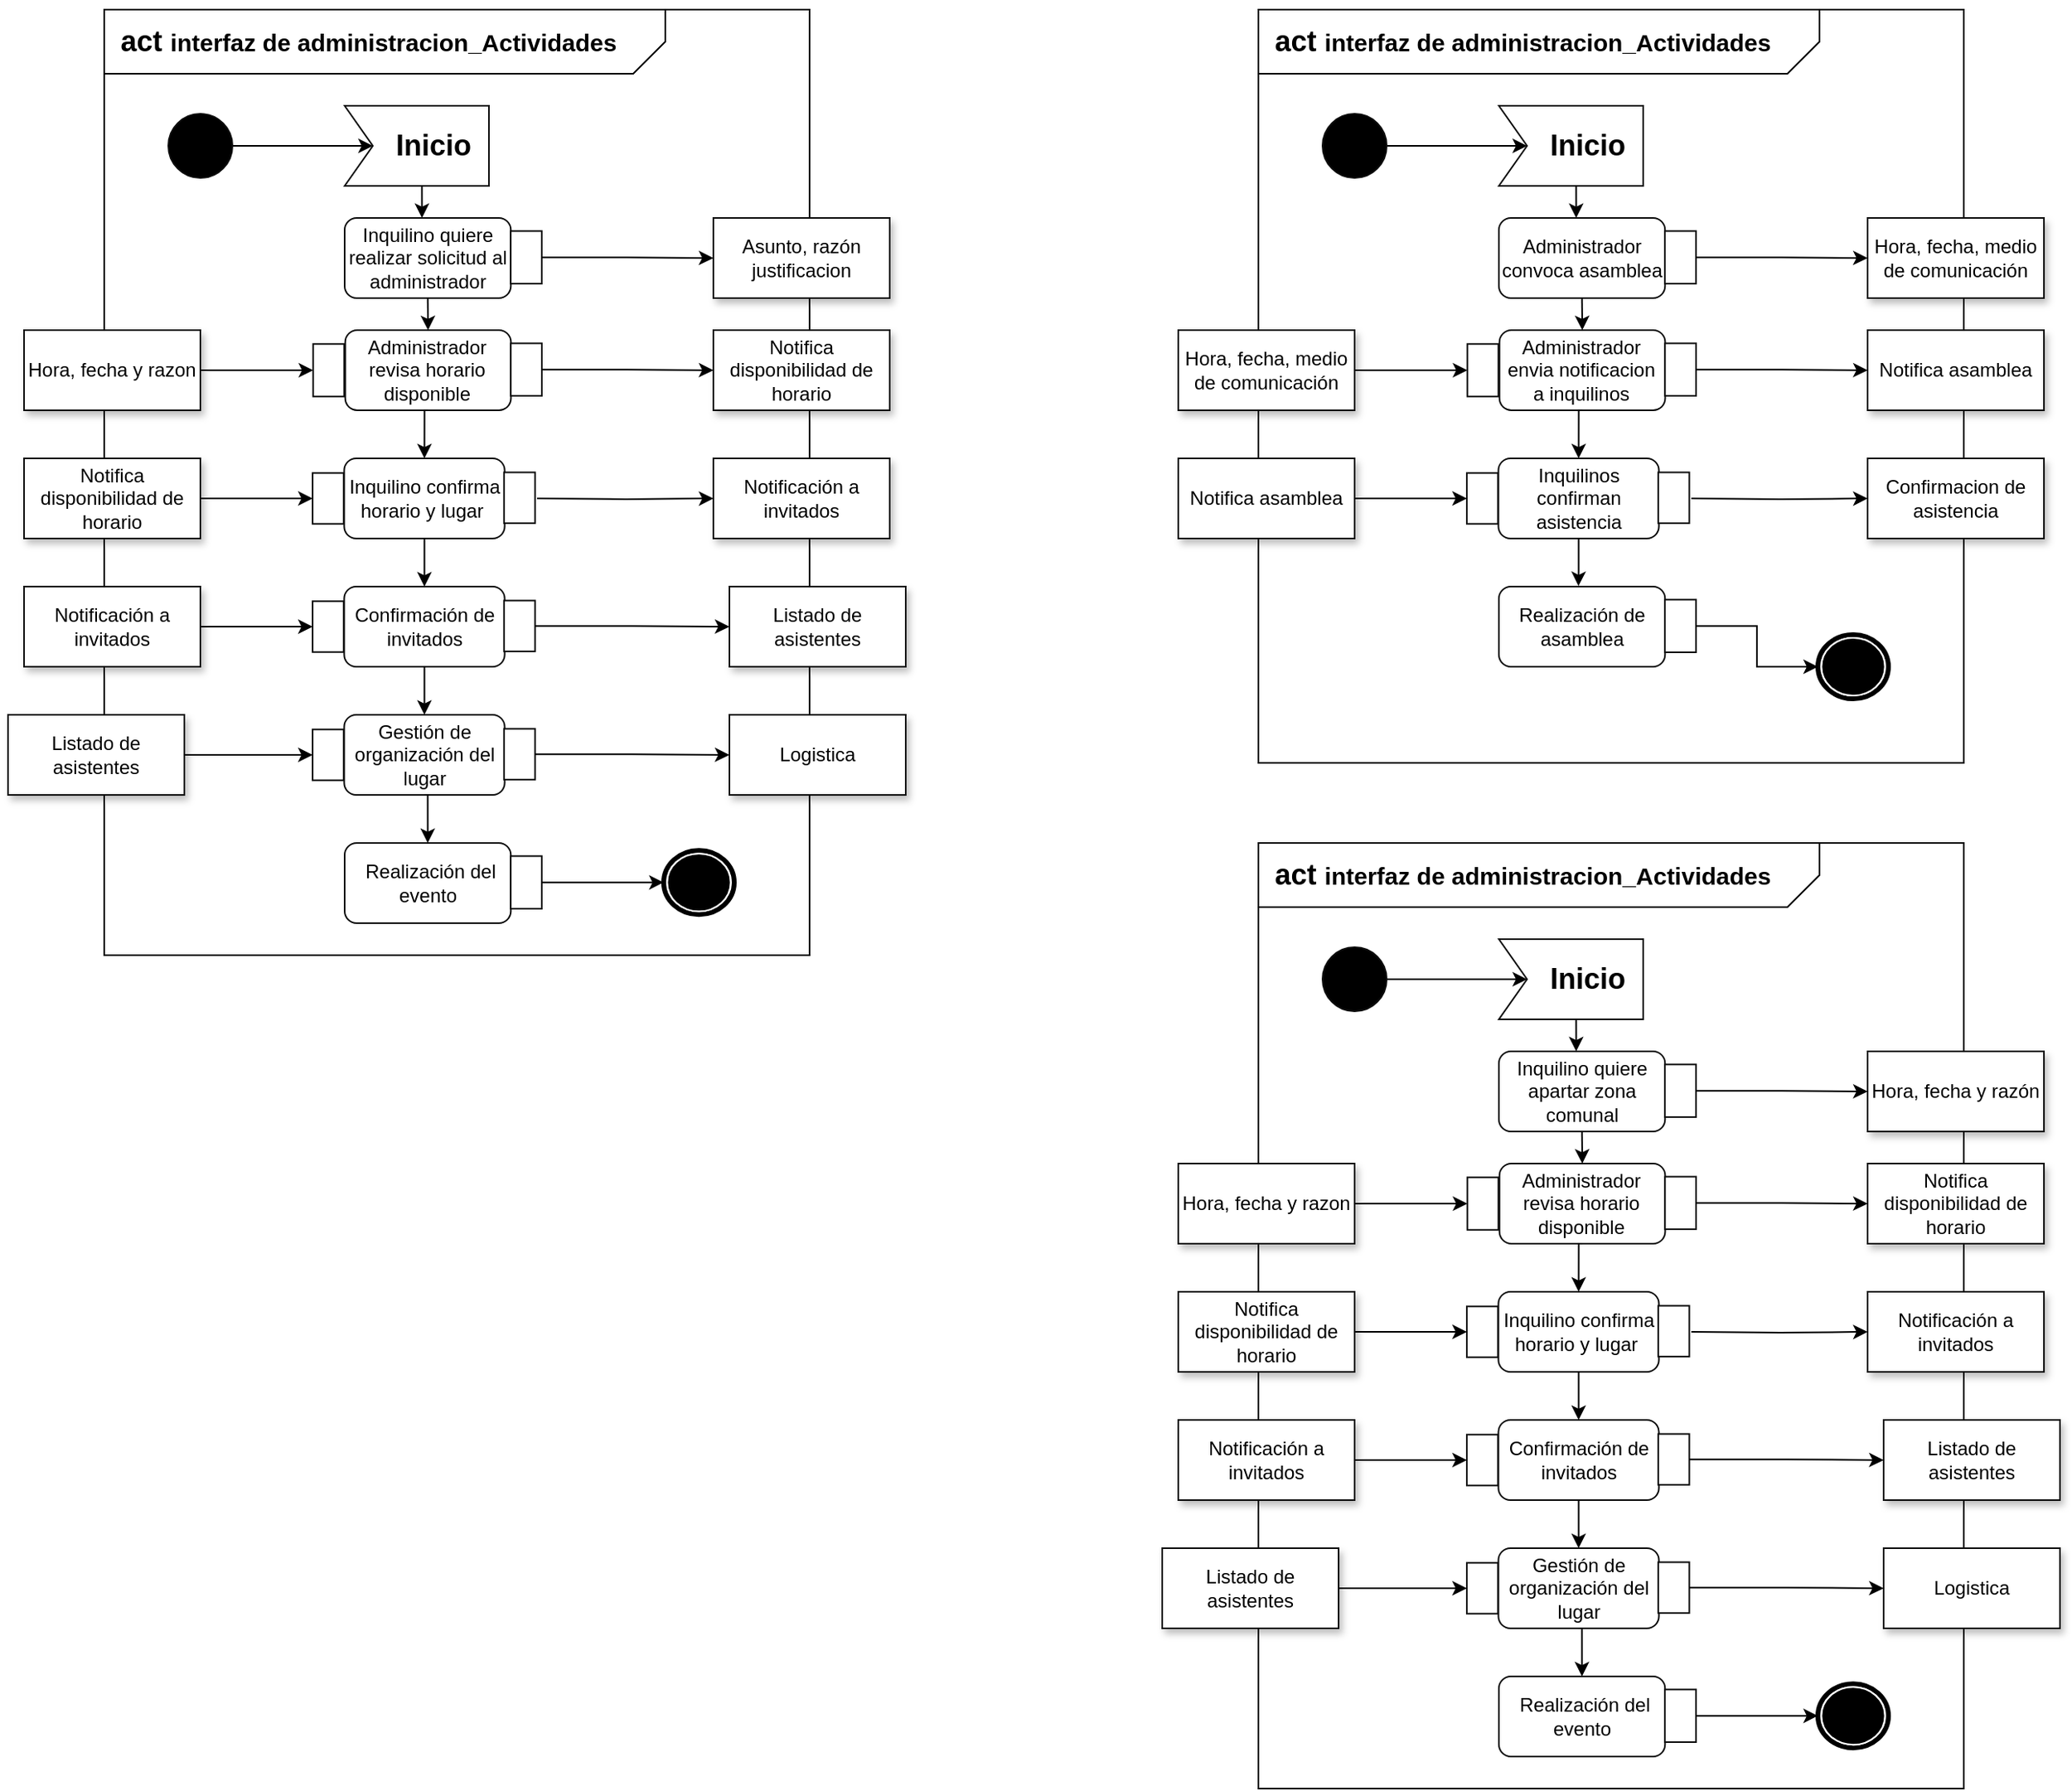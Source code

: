 <mxfile version="13.7.1" type="github">
  <diagram id="Ox0HX99h4_NLodM2yg5e" name="Page-1">
    <mxGraphModel dx="2187" dy="1386" grid="1" gridSize="10" guides="1" tooltips="1" connect="1" arrows="1" fold="1" page="1" pageScale="1" pageWidth="827" pageHeight="1169" math="0" shadow="0">
      <root>
        <mxCell id="0" />
        <mxCell id="1" parent="0" />
        <mxCell id="MIDrqxdRuolQN3XNTHgx-1" value="" style="rounded=0;whiteSpace=wrap;html=1;" parent="1" vertex="1">
          <mxGeometry x="20" y="20" width="440" height="470" as="geometry" />
        </mxCell>
        <mxCell id="MIDrqxdRuolQN3XNTHgx-9" value="" style="verticalLabelPosition=bottom;verticalAlign=top;html=1;shape=card;whiteSpace=wrap;size=20;arcSize=12;rotation=-180;" parent="1" vertex="1">
          <mxGeometry x="20" y="20" width="350" height="40" as="geometry" />
        </mxCell>
        <mxCell id="MIDrqxdRuolQN3XNTHgx-10" value="&lt;h2&gt;act&lt;b&gt;&amp;nbsp;&lt;/b&gt;&lt;span style=&quot;font-size: 15px ; text-align: left&quot;&gt;interfaz de administracion_Actividades&lt;/span&gt;&lt;/h2&gt;" style="text;html=1;strokeColor=none;fillColor=none;align=center;verticalAlign=middle;whiteSpace=wrap;rounded=0;" parent="1" vertex="1">
          <mxGeometry x="20" y="30" width="330" height="20" as="geometry" />
        </mxCell>
        <mxCell id="MIDrqxdRuolQN3XNTHgx-12" value="" style="shape=mxgraph.bpmn.shape;html=1;verticalLabelPosition=bottom;labelBackgroundColor=#ffffff;verticalAlign=top;align=center;perimeter=ellipsePerimeter;outlineConnect=0;outline=end;symbol=terminate;" parent="1" vertex="1">
          <mxGeometry x="369" y="410" width="44" height="40" as="geometry" />
        </mxCell>
        <mxCell id="MIDrqxdRuolQN3XNTHgx-17" style="edgeStyle=orthogonalEdgeStyle;rounded=0;orthogonalLoop=1;jettySize=auto;html=1;entryX=0;entryY=0.5;entryDx=17.57;entryDy=0;entryPerimeter=0;" parent="1" source="MIDrqxdRuolQN3XNTHgx-14" target="MIDrqxdRuolQN3XNTHgx-16" edge="1">
          <mxGeometry relative="1" as="geometry">
            <mxPoint x="190" y="105" as="targetPoint" />
          </mxGeometry>
        </mxCell>
        <mxCell id="MIDrqxdRuolQN3XNTHgx-14" value="" style="ellipse;html=1;verticalLabelPosition=bottom;labelBackgroundColor=#ffffff;verticalAlign=top;fillColor=#000000;strokeColor=#0D0D0D;" parent="1" vertex="1">
          <mxGeometry x="60" y="85" width="40" height="40" as="geometry" />
        </mxCell>
        <mxCell id="MIDrqxdRuolQN3XNTHgx-53" style="edgeStyle=orthogonalEdgeStyle;rounded=0;orthogonalLoop=1;jettySize=auto;html=1;exitX=0;exitY=0;exitDx=45;exitDy=50;exitPerimeter=0;entryX=0.434;entryY=0;entryDx=0;entryDy=0;entryPerimeter=0;" parent="1" edge="1">
          <mxGeometry relative="1" as="geometry">
            <mxPoint x="223" y="130" as="sourcePoint" />
            <mxPoint x="218.236" y="150" as="targetPoint" />
          </mxGeometry>
        </mxCell>
        <mxCell id="MIDrqxdRuolQN3XNTHgx-16" value="&lt;h3&gt;&lt;b&gt;&lt;font style=&quot;font-size: 18px&quot;&gt;&amp;nbsp; &amp;nbsp; Inicio&lt;/font&gt;&lt;/b&gt;&lt;/h3&gt;" style="html=1;shadow=0;dashed=0;align=center;verticalAlign=middle;shape=mxgraph.arrows2.arrow;dy=0;dx=0;notch=17.57;strokeColor=#0D0D0D;" parent="1" vertex="1">
          <mxGeometry x="170" y="80" width="90" height="50" as="geometry" />
        </mxCell>
        <mxCell id="MIDrqxdRuolQN3XNTHgx-23" value="" style="group" parent="1" vertex="1" connectable="0">
          <mxGeometry x="170" y="150" width="130" height="50" as="geometry" />
        </mxCell>
        <mxCell id="MIDrqxdRuolQN3XNTHgx-19" value="Administrador convoca asamblea" style="rounded=1;whiteSpace=wrap;html=1;strokeColor=#0D0D0D;fillColor=#FFFFFF;" parent="MIDrqxdRuolQN3XNTHgx-23" vertex="1">
          <mxGeometry width="103.654" height="50" as="geometry" />
        </mxCell>
        <mxCell id="MIDrqxdRuolQN3XNTHgx-22" value="" style="rounded=0;whiteSpace=wrap;html=1;strokeColor=#0D0D0D;fillColor=#FFFFFF;rotation=-90;" parent="MIDrqxdRuolQN3XNTHgx-23" vertex="1">
          <mxGeometry x="96.848" y="14.9" width="32.824" height="19.375" as="geometry" />
        </mxCell>
        <mxCell id="MIDrqxdRuolQN3XNTHgx-30" value="" style="group" parent="1" vertex="1" connectable="0">
          <mxGeometry x="150" y="220" width="150" height="50" as="geometry" />
        </mxCell>
        <mxCell id="MIDrqxdRuolQN3XNTHgx-24" value="" style="group" parent="MIDrqxdRuolQN3XNTHgx-30" vertex="1" connectable="0">
          <mxGeometry x="20.352" width="129.648" height="50" as="geometry" />
        </mxCell>
        <mxCell id="MIDrqxdRuolQN3XNTHgx-25" value="Administrador envia notificacion a inquilinos" style="rounded=1;whiteSpace=wrap;html=1;strokeColor=#0D0D0D;fillColor=#FFFFFF;" parent="MIDrqxdRuolQN3XNTHgx-24" vertex="1">
          <mxGeometry width="103.374" height="50" as="geometry" />
        </mxCell>
        <mxCell id="MIDrqxdRuolQN3XNTHgx-26" value="" style="rounded=0;whiteSpace=wrap;html=1;strokeColor=#0D0D0D;fillColor=#FFFFFF;rotation=-90;" parent="MIDrqxdRuolQN3XNTHgx-24" vertex="1">
          <mxGeometry x="96.586" y="14.9" width="32.735" height="19.375" as="geometry" />
        </mxCell>
        <mxCell id="MIDrqxdRuolQN3XNTHgx-27" value="" style="rounded=0;whiteSpace=wrap;html=1;strokeColor=#0D0D0D;fillColor=#FFFFFF;rotation=-90;" parent="MIDrqxdRuolQN3XNTHgx-30" vertex="1">
          <mxGeometry x="-6.353" y="15.317" width="32.735" height="19.375" as="geometry" />
        </mxCell>
        <mxCell id="MIDrqxdRuolQN3XNTHgx-32" value="Hora, fecha, medio de comunicación" style="rounded=0;whiteSpace=wrap;html=1;strokeColor=#0D0D0D;fillColor=#FFFFFF;shadow=1;" parent="1" vertex="1">
          <mxGeometry x="400" y="150" width="110" height="50" as="geometry" />
        </mxCell>
        <mxCell id="MIDrqxdRuolQN3XNTHgx-34" value="Notifica asamblea" style="rounded=0;whiteSpace=wrap;html=1;strokeColor=#0D0D0D;fillColor=#FFFFFF;shadow=1;" parent="1" vertex="1">
          <mxGeometry x="400" y="220" width="110" height="50" as="geometry" />
        </mxCell>
        <mxCell id="MIDrqxdRuolQN3XNTHgx-51" style="edgeStyle=orthogonalEdgeStyle;rounded=0;orthogonalLoop=1;jettySize=auto;html=1;exitX=1;exitY=0.5;exitDx=0;exitDy=0;entryX=0.5;entryY=0;entryDx=0;entryDy=0;" parent="1" source="MIDrqxdRuolQN3XNTHgx-35" target="MIDrqxdRuolQN3XNTHgx-40" edge="1">
          <mxGeometry relative="1" as="geometry" />
        </mxCell>
        <mxCell id="MIDrqxdRuolQN3XNTHgx-35" value="Notifica asamblea" style="rounded=0;whiteSpace=wrap;html=1;strokeColor=#0D0D0D;fillColor=#FFFFFF;shadow=1;" parent="1" vertex="1">
          <mxGeometry x="-30" y="300" width="110" height="50" as="geometry" />
        </mxCell>
        <mxCell id="MIDrqxdRuolQN3XNTHgx-36" value="" style="group" parent="1" vertex="1" connectable="0">
          <mxGeometry x="150" y="300" width="145.25" height="50" as="geometry" />
        </mxCell>
        <mxCell id="MIDrqxdRuolQN3XNTHgx-37" value="" style="group" parent="MIDrqxdRuolQN3XNTHgx-36" vertex="1" connectable="0">
          <mxGeometry x="19.707" width="125.543" height="50" as="geometry" />
        </mxCell>
        <mxCell id="MIDrqxdRuolQN3XNTHgx-38" value="Inquilinos confirman asistencia" style="rounded=1;whiteSpace=wrap;html=1;strokeColor=#0D0D0D;fillColor=#FFFFFF;" parent="MIDrqxdRuolQN3XNTHgx-37" vertex="1">
          <mxGeometry width="100.101" height="50" as="geometry" />
        </mxCell>
        <mxCell id="MIDrqxdRuolQN3XNTHgx-39" value="" style="rounded=0;whiteSpace=wrap;html=1;strokeColor=#0D0D0D;fillColor=#FFFFFF;rotation=-90;" parent="MIDrqxdRuolQN3XNTHgx-37" vertex="1">
          <mxGeometry x="93.527" y="14.9" width="31.698" height="19.375" as="geometry" />
        </mxCell>
        <mxCell id="MIDrqxdRuolQN3XNTHgx-40" value="" style="rounded=0;whiteSpace=wrap;html=1;strokeColor=#0D0D0D;fillColor=#FFFFFF;rotation=-90;" parent="MIDrqxdRuolQN3XNTHgx-36" vertex="1">
          <mxGeometry x="-6.152" y="15.317" width="31.698" height="19.375" as="geometry" />
        </mxCell>
        <mxCell id="MIDrqxdRuolQN3XNTHgx-48" style="edgeStyle=orthogonalEdgeStyle;rounded=0;orthogonalLoop=1;jettySize=auto;html=1;exitX=1;exitY=0.5;exitDx=0;exitDy=0;" parent="1" source="MIDrqxdRuolQN3XNTHgx-41" target="MIDrqxdRuolQN3XNTHgx-27" edge="1">
          <mxGeometry relative="1" as="geometry" />
        </mxCell>
        <mxCell id="MIDrqxdRuolQN3XNTHgx-41" value="Hora, fecha, medio de comunicación" style="rounded=0;whiteSpace=wrap;html=1;strokeColor=#0D0D0D;fillColor=#FFFFFF;shadow=1;" parent="1" vertex="1">
          <mxGeometry x="-30" y="220" width="110" height="50" as="geometry" />
        </mxCell>
        <mxCell id="MIDrqxdRuolQN3XNTHgx-42" value="Confirmacion de asistencia" style="rounded=0;whiteSpace=wrap;html=1;strokeColor=#0D0D0D;fillColor=#FFFFFF;shadow=1;" parent="1" vertex="1">
          <mxGeometry x="400" y="300" width="110" height="50" as="geometry" />
        </mxCell>
        <mxCell id="MIDrqxdRuolQN3XNTHgx-43" value="" style="group" parent="1" vertex="1" connectable="0">
          <mxGeometry x="170" y="380" width="130" height="50" as="geometry" />
        </mxCell>
        <mxCell id="MIDrqxdRuolQN3XNTHgx-44" value="Realización de asamblea" style="rounded=1;whiteSpace=wrap;html=1;strokeColor=#0D0D0D;fillColor=#FFFFFF;" parent="MIDrqxdRuolQN3XNTHgx-43" vertex="1">
          <mxGeometry width="103.654" height="50" as="geometry" />
        </mxCell>
        <mxCell id="MIDrqxdRuolQN3XNTHgx-45" value="" style="rounded=0;whiteSpace=wrap;html=1;strokeColor=#0D0D0D;fillColor=#FFFFFF;rotation=-90;" parent="MIDrqxdRuolQN3XNTHgx-43" vertex="1">
          <mxGeometry x="96.848" y="14.9" width="32.824" height="19.375" as="geometry" />
        </mxCell>
        <mxCell id="MIDrqxdRuolQN3XNTHgx-49" style="edgeStyle=orthogonalEdgeStyle;rounded=0;orthogonalLoop=1;jettySize=auto;html=1;exitX=0.5;exitY=1;exitDx=0;exitDy=0;entryX=0;entryY=0.5;entryDx=0;entryDy=0;" parent="1" source="MIDrqxdRuolQN3XNTHgx-26" target="MIDrqxdRuolQN3XNTHgx-34" edge="1">
          <mxGeometry relative="1" as="geometry" />
        </mxCell>
        <mxCell id="MIDrqxdRuolQN3XNTHgx-50" style="edgeStyle=orthogonalEdgeStyle;rounded=0;orthogonalLoop=1;jettySize=auto;html=1;exitX=0.5;exitY=1;exitDx=0;exitDy=0;entryX=0;entryY=0.5;entryDx=0;entryDy=0;" parent="1" source="MIDrqxdRuolQN3XNTHgx-22" target="MIDrqxdRuolQN3XNTHgx-32" edge="1">
          <mxGeometry relative="1" as="geometry" />
        </mxCell>
        <mxCell id="MIDrqxdRuolQN3XNTHgx-52" style="edgeStyle=orthogonalEdgeStyle;rounded=0;orthogonalLoop=1;jettySize=auto;html=1;entryX=0;entryY=0.5;entryDx=0;entryDy=0;" parent="1" target="MIDrqxdRuolQN3XNTHgx-42" edge="1">
          <mxGeometry relative="1" as="geometry">
            <mxPoint x="290" y="325" as="sourcePoint" />
          </mxGeometry>
        </mxCell>
        <mxCell id="MIDrqxdRuolQN3XNTHgx-55" style="edgeStyle=orthogonalEdgeStyle;rounded=0;orthogonalLoop=1;jettySize=auto;html=1;exitX=0.5;exitY=1;exitDx=0;exitDy=0;entryX=0.5;entryY=0;entryDx=0;entryDy=0;" parent="1" source="MIDrqxdRuolQN3XNTHgx-19" target="MIDrqxdRuolQN3XNTHgx-25" edge="1">
          <mxGeometry relative="1" as="geometry" />
        </mxCell>
        <mxCell id="MIDrqxdRuolQN3XNTHgx-56" style="edgeStyle=orthogonalEdgeStyle;rounded=0;orthogonalLoop=1;jettySize=auto;html=1;exitX=0.5;exitY=1;exitDx=0;exitDy=0;entryX=0.5;entryY=0;entryDx=0;entryDy=0;" parent="1" source="MIDrqxdRuolQN3XNTHgx-25" target="MIDrqxdRuolQN3XNTHgx-38" edge="1">
          <mxGeometry relative="1" as="geometry" />
        </mxCell>
        <mxCell id="MIDrqxdRuolQN3XNTHgx-60" style="edgeStyle=orthogonalEdgeStyle;rounded=0;orthogonalLoop=1;jettySize=auto;html=1;entryX=0.479;entryY=-0.007;entryDx=0;entryDy=0;entryPerimeter=0;" parent="1" source="MIDrqxdRuolQN3XNTHgx-38" target="MIDrqxdRuolQN3XNTHgx-44" edge="1">
          <mxGeometry relative="1" as="geometry" />
        </mxCell>
        <mxCell id="MIDrqxdRuolQN3XNTHgx-61" style="edgeStyle=orthogonalEdgeStyle;rounded=0;orthogonalLoop=1;jettySize=auto;html=1;exitX=0.5;exitY=1;exitDx=0;exitDy=0;entryX=0;entryY=0.5;entryDx=0;entryDy=0;" parent="1" source="MIDrqxdRuolQN3XNTHgx-45" target="MIDrqxdRuolQN3XNTHgx-12" edge="1">
          <mxGeometry relative="1" as="geometry" />
        </mxCell>
        <mxCell id="SzrnelhRuTvgVpUSadEI-77" value="" style="rounded=0;whiteSpace=wrap;html=1;" vertex="1" parent="1">
          <mxGeometry x="20" y="540" width="440" height="590" as="geometry" />
        </mxCell>
        <mxCell id="SzrnelhRuTvgVpUSadEI-78" value="" style="verticalLabelPosition=bottom;verticalAlign=top;html=1;shape=card;whiteSpace=wrap;size=20;arcSize=12;rotation=-180;" vertex="1" parent="1">
          <mxGeometry x="20" y="540" width="350" height="40" as="geometry" />
        </mxCell>
        <mxCell id="SzrnelhRuTvgVpUSadEI-79" value="&lt;h2&gt;act&lt;b&gt;&amp;nbsp;&lt;/b&gt;&lt;span style=&quot;font-size: 15px ; text-align: left&quot;&gt;interfaz de administracion_Actividades&lt;/span&gt;&lt;/h2&gt;" style="text;html=1;strokeColor=none;fillColor=none;align=center;verticalAlign=middle;whiteSpace=wrap;rounded=0;" vertex="1" parent="1">
          <mxGeometry x="20" y="550" width="330" height="20" as="geometry" />
        </mxCell>
        <mxCell id="SzrnelhRuTvgVpUSadEI-80" value="" style="shape=mxgraph.bpmn.shape;html=1;verticalLabelPosition=bottom;labelBackgroundColor=#ffffff;verticalAlign=top;align=center;perimeter=ellipsePerimeter;outlineConnect=0;outline=end;symbol=terminate;" vertex="1" parent="1">
          <mxGeometry x="369" y="1064.59" width="44" height="40" as="geometry" />
        </mxCell>
        <mxCell id="SzrnelhRuTvgVpUSadEI-81" style="edgeStyle=orthogonalEdgeStyle;rounded=0;orthogonalLoop=1;jettySize=auto;html=1;entryX=0;entryY=0.5;entryDx=17.57;entryDy=0;entryPerimeter=0;" edge="1" parent="1" source="SzrnelhRuTvgVpUSadEI-82" target="SzrnelhRuTvgVpUSadEI-84">
          <mxGeometry relative="1" as="geometry">
            <mxPoint x="190" y="625" as="targetPoint" />
          </mxGeometry>
        </mxCell>
        <mxCell id="SzrnelhRuTvgVpUSadEI-82" value="" style="ellipse;html=1;verticalLabelPosition=bottom;labelBackgroundColor=#ffffff;verticalAlign=top;fillColor=#000000;strokeColor=#0D0D0D;" vertex="1" parent="1">
          <mxGeometry x="60" y="605" width="40" height="40" as="geometry" />
        </mxCell>
        <mxCell id="SzrnelhRuTvgVpUSadEI-83" style="edgeStyle=orthogonalEdgeStyle;rounded=0;orthogonalLoop=1;jettySize=auto;html=1;exitX=0;exitY=0;exitDx=45;exitDy=50;exitPerimeter=0;entryX=0.434;entryY=0;entryDx=0;entryDy=0;entryPerimeter=0;" edge="1" parent="1">
          <mxGeometry relative="1" as="geometry">
            <mxPoint x="223" y="650" as="sourcePoint" />
            <mxPoint x="218.236" y="670" as="targetPoint" />
          </mxGeometry>
        </mxCell>
        <mxCell id="SzrnelhRuTvgVpUSadEI-84" value="&lt;h3&gt;&lt;b&gt;&lt;font style=&quot;font-size: 18px&quot;&gt;&amp;nbsp; &amp;nbsp; Inicio&lt;/font&gt;&lt;/b&gt;&lt;/h3&gt;" style="html=1;shadow=0;dashed=0;align=center;verticalAlign=middle;shape=mxgraph.arrows2.arrow;dy=0;dx=0;notch=17.57;strokeColor=#0D0D0D;" vertex="1" parent="1">
          <mxGeometry x="170" y="600" width="90" height="50" as="geometry" />
        </mxCell>
        <mxCell id="SzrnelhRuTvgVpUSadEI-85" value="" style="group" vertex="1" connectable="0" parent="1">
          <mxGeometry x="170" y="670" width="130" height="50" as="geometry" />
        </mxCell>
        <mxCell id="SzrnelhRuTvgVpUSadEI-86" value="Inquilino quiere apartar zona comunal" style="rounded=1;whiteSpace=wrap;html=1;strokeColor=#0D0D0D;fillColor=#FFFFFF;" vertex="1" parent="SzrnelhRuTvgVpUSadEI-85">
          <mxGeometry width="103.654" height="50" as="geometry" />
        </mxCell>
        <mxCell id="SzrnelhRuTvgVpUSadEI-87" value="" style="rounded=0;whiteSpace=wrap;html=1;strokeColor=#0D0D0D;fillColor=#FFFFFF;rotation=-90;" vertex="1" parent="SzrnelhRuTvgVpUSadEI-85">
          <mxGeometry x="96.848" y="14.9" width="32.824" height="19.375" as="geometry" />
        </mxCell>
        <mxCell id="SzrnelhRuTvgVpUSadEI-88" value="" style="group" vertex="1" connectable="0" parent="1">
          <mxGeometry x="150" y="740" width="150" height="50" as="geometry" />
        </mxCell>
        <mxCell id="SzrnelhRuTvgVpUSadEI-89" value="" style="group" vertex="1" connectable="0" parent="SzrnelhRuTvgVpUSadEI-88">
          <mxGeometry x="20.352" width="129.648" height="50" as="geometry" />
        </mxCell>
        <mxCell id="SzrnelhRuTvgVpUSadEI-90" value="Administrador revisa horario disponible" style="rounded=1;whiteSpace=wrap;html=1;strokeColor=#0D0D0D;fillColor=#FFFFFF;" vertex="1" parent="SzrnelhRuTvgVpUSadEI-89">
          <mxGeometry width="103.374" height="50" as="geometry" />
        </mxCell>
        <mxCell id="SzrnelhRuTvgVpUSadEI-91" value="" style="rounded=0;whiteSpace=wrap;html=1;strokeColor=#0D0D0D;fillColor=#FFFFFF;rotation=-90;" vertex="1" parent="SzrnelhRuTvgVpUSadEI-89">
          <mxGeometry x="96.586" y="14.9" width="32.735" height="19.375" as="geometry" />
        </mxCell>
        <mxCell id="SzrnelhRuTvgVpUSadEI-92" value="" style="rounded=0;whiteSpace=wrap;html=1;strokeColor=#0D0D0D;fillColor=#FFFFFF;rotation=-90;" vertex="1" parent="SzrnelhRuTvgVpUSadEI-88">
          <mxGeometry x="-6.353" y="15.317" width="32.735" height="19.375" as="geometry" />
        </mxCell>
        <mxCell id="SzrnelhRuTvgVpUSadEI-93" value="Hora, fecha y razón" style="rounded=0;whiteSpace=wrap;html=1;strokeColor=#0D0D0D;fillColor=#FFFFFF;shadow=1;" vertex="1" parent="1">
          <mxGeometry x="400" y="670" width="110" height="50" as="geometry" />
        </mxCell>
        <mxCell id="SzrnelhRuTvgVpUSadEI-94" value="Notifica disponibilidad de horario" style="rounded=0;whiteSpace=wrap;html=1;strokeColor=#0D0D0D;fillColor=#FFFFFF;shadow=1;" vertex="1" parent="1">
          <mxGeometry x="400" y="740" width="110" height="50" as="geometry" />
        </mxCell>
        <mxCell id="SzrnelhRuTvgVpUSadEI-95" style="edgeStyle=orthogonalEdgeStyle;rounded=0;orthogonalLoop=1;jettySize=auto;html=1;exitX=1;exitY=0.5;exitDx=0;exitDy=0;entryX=0.5;entryY=0;entryDx=0;entryDy=0;" edge="1" parent="1" source="SzrnelhRuTvgVpUSadEI-96" target="SzrnelhRuTvgVpUSadEI-101">
          <mxGeometry relative="1" as="geometry" />
        </mxCell>
        <mxCell id="SzrnelhRuTvgVpUSadEI-96" value="Notifica disponibilidad de horario" style="rounded=0;whiteSpace=wrap;html=1;strokeColor=#0D0D0D;fillColor=#FFFFFF;shadow=1;" vertex="1" parent="1">
          <mxGeometry x="-30" y="820" width="110" height="50" as="geometry" />
        </mxCell>
        <mxCell id="SzrnelhRuTvgVpUSadEI-97" value="" style="group" vertex="1" connectable="0" parent="1">
          <mxGeometry x="150" y="820" width="145.25" height="50" as="geometry" />
        </mxCell>
        <mxCell id="SzrnelhRuTvgVpUSadEI-98" value="" style="group" vertex="1" connectable="0" parent="SzrnelhRuTvgVpUSadEI-97">
          <mxGeometry x="19.707" width="125.543" height="50" as="geometry" />
        </mxCell>
        <mxCell id="SzrnelhRuTvgVpUSadEI-99" value="Inquilino confirma horario y lugar&amp;nbsp;" style="rounded=1;whiteSpace=wrap;html=1;strokeColor=#0D0D0D;fillColor=#FFFFFF;" vertex="1" parent="SzrnelhRuTvgVpUSadEI-98">
          <mxGeometry width="100.101" height="50" as="geometry" />
        </mxCell>
        <mxCell id="SzrnelhRuTvgVpUSadEI-100" value="" style="rounded=0;whiteSpace=wrap;html=1;strokeColor=#0D0D0D;fillColor=#FFFFFF;rotation=-90;" vertex="1" parent="SzrnelhRuTvgVpUSadEI-98">
          <mxGeometry x="93.527" y="14.9" width="31.698" height="19.375" as="geometry" />
        </mxCell>
        <mxCell id="SzrnelhRuTvgVpUSadEI-101" value="" style="rounded=0;whiteSpace=wrap;html=1;strokeColor=#0D0D0D;fillColor=#FFFFFF;rotation=-90;" vertex="1" parent="SzrnelhRuTvgVpUSadEI-97">
          <mxGeometry x="-6.152" y="15.317" width="31.698" height="19.375" as="geometry" />
        </mxCell>
        <mxCell id="SzrnelhRuTvgVpUSadEI-102" style="edgeStyle=orthogonalEdgeStyle;rounded=0;orthogonalLoop=1;jettySize=auto;html=1;exitX=1;exitY=0.5;exitDx=0;exitDy=0;" edge="1" parent="1" source="SzrnelhRuTvgVpUSadEI-103" target="SzrnelhRuTvgVpUSadEI-92">
          <mxGeometry relative="1" as="geometry" />
        </mxCell>
        <mxCell id="SzrnelhRuTvgVpUSadEI-103" value="Hora, fecha y razon" style="rounded=0;whiteSpace=wrap;html=1;strokeColor=#0D0D0D;fillColor=#FFFFFF;shadow=1;" vertex="1" parent="1">
          <mxGeometry x="-30" y="740" width="110" height="50" as="geometry" />
        </mxCell>
        <mxCell id="SzrnelhRuTvgVpUSadEI-104" value="Notificación a invitados" style="rounded=0;whiteSpace=wrap;html=1;strokeColor=#0D0D0D;fillColor=#FFFFFF;shadow=1;" vertex="1" parent="1">
          <mxGeometry x="400" y="820" width="110" height="50" as="geometry" />
        </mxCell>
        <mxCell id="SzrnelhRuTvgVpUSadEI-105" value="" style="group" vertex="1" connectable="0" parent="1">
          <mxGeometry x="170" y="1060" width="130" height="50" as="geometry" />
        </mxCell>
        <mxCell id="SzrnelhRuTvgVpUSadEI-106" value="&amp;nbsp;Realización del evento" style="rounded=1;whiteSpace=wrap;html=1;strokeColor=#0D0D0D;fillColor=#FFFFFF;" vertex="1" parent="SzrnelhRuTvgVpUSadEI-105">
          <mxGeometry width="103.654" height="50" as="geometry" />
        </mxCell>
        <mxCell id="SzrnelhRuTvgVpUSadEI-107" value="" style="rounded=0;whiteSpace=wrap;html=1;strokeColor=#0D0D0D;fillColor=#FFFFFF;rotation=-90;" vertex="1" parent="SzrnelhRuTvgVpUSadEI-105">
          <mxGeometry x="96.848" y="14.9" width="32.824" height="19.375" as="geometry" />
        </mxCell>
        <mxCell id="SzrnelhRuTvgVpUSadEI-108" style="edgeStyle=orthogonalEdgeStyle;rounded=0;orthogonalLoop=1;jettySize=auto;html=1;exitX=0.5;exitY=1;exitDx=0;exitDy=0;entryX=0;entryY=0.5;entryDx=0;entryDy=0;" edge="1" parent="1" source="SzrnelhRuTvgVpUSadEI-91" target="SzrnelhRuTvgVpUSadEI-94">
          <mxGeometry relative="1" as="geometry" />
        </mxCell>
        <mxCell id="SzrnelhRuTvgVpUSadEI-109" style="edgeStyle=orthogonalEdgeStyle;rounded=0;orthogonalLoop=1;jettySize=auto;html=1;exitX=0.5;exitY=1;exitDx=0;exitDy=0;entryX=0;entryY=0.5;entryDx=0;entryDy=0;" edge="1" parent="1" source="SzrnelhRuTvgVpUSadEI-87" target="SzrnelhRuTvgVpUSadEI-93">
          <mxGeometry relative="1" as="geometry" />
        </mxCell>
        <mxCell id="SzrnelhRuTvgVpUSadEI-110" style="edgeStyle=orthogonalEdgeStyle;rounded=0;orthogonalLoop=1;jettySize=auto;html=1;entryX=0;entryY=0.5;entryDx=0;entryDy=0;" edge="1" parent="1" target="SzrnelhRuTvgVpUSadEI-104">
          <mxGeometry relative="1" as="geometry">
            <mxPoint x="290" y="845" as="sourcePoint" />
          </mxGeometry>
        </mxCell>
        <mxCell id="SzrnelhRuTvgVpUSadEI-111" style="edgeStyle=orthogonalEdgeStyle;rounded=0;orthogonalLoop=1;jettySize=auto;html=1;exitX=0.5;exitY=1;exitDx=0;exitDy=0;entryX=0.5;entryY=0;entryDx=0;entryDy=0;" edge="1" parent="1" source="SzrnelhRuTvgVpUSadEI-86" target="SzrnelhRuTvgVpUSadEI-90">
          <mxGeometry relative="1" as="geometry" />
        </mxCell>
        <mxCell id="SzrnelhRuTvgVpUSadEI-112" style="edgeStyle=orthogonalEdgeStyle;rounded=0;orthogonalLoop=1;jettySize=auto;html=1;exitX=0.5;exitY=1;exitDx=0;exitDy=0;entryX=0.5;entryY=0;entryDx=0;entryDy=0;" edge="1" parent="1" source="SzrnelhRuTvgVpUSadEI-90" target="SzrnelhRuTvgVpUSadEI-99">
          <mxGeometry relative="1" as="geometry" />
        </mxCell>
        <mxCell id="SzrnelhRuTvgVpUSadEI-114" style="edgeStyle=orthogonalEdgeStyle;rounded=0;orthogonalLoop=1;jettySize=auto;html=1;exitX=0.5;exitY=1;exitDx=0;exitDy=0;entryX=0;entryY=0.5;entryDx=0;entryDy=0;" edge="1" parent="1" source="SzrnelhRuTvgVpUSadEI-107" target="SzrnelhRuTvgVpUSadEI-80">
          <mxGeometry relative="1" as="geometry" />
        </mxCell>
        <mxCell id="SzrnelhRuTvgVpUSadEI-123" style="edgeStyle=orthogonalEdgeStyle;rounded=0;orthogonalLoop=1;jettySize=auto;html=1;exitX=1;exitY=0.5;exitDx=0;exitDy=0;entryX=0.5;entryY=0;entryDx=0;entryDy=0;" edge="1" parent="1" source="SzrnelhRuTvgVpUSadEI-115" target="SzrnelhRuTvgVpUSadEI-120">
          <mxGeometry relative="1" as="geometry" />
        </mxCell>
        <mxCell id="SzrnelhRuTvgVpUSadEI-115" value="Notificación a invitados" style="rounded=0;whiteSpace=wrap;html=1;strokeColor=#0D0D0D;fillColor=#FFFFFF;shadow=1;" vertex="1" parent="1">
          <mxGeometry x="-30" y="900" width="110" height="50" as="geometry" />
        </mxCell>
        <mxCell id="SzrnelhRuTvgVpUSadEI-116" value="" style="group;fontStyle=1" vertex="1" connectable="0" parent="1">
          <mxGeometry x="150" y="900" width="145.25" height="50" as="geometry" />
        </mxCell>
        <mxCell id="SzrnelhRuTvgVpUSadEI-117" value="" style="group" vertex="1" connectable="0" parent="SzrnelhRuTvgVpUSadEI-116">
          <mxGeometry x="19.707" width="125.543" height="50" as="geometry" />
        </mxCell>
        <mxCell id="SzrnelhRuTvgVpUSadEI-118" value="Confirmación de invitados" style="rounded=1;whiteSpace=wrap;html=1;strokeColor=#0D0D0D;fillColor=#FFFFFF;" vertex="1" parent="SzrnelhRuTvgVpUSadEI-117">
          <mxGeometry width="100.101" height="50" as="geometry" />
        </mxCell>
        <mxCell id="SzrnelhRuTvgVpUSadEI-119" value="" style="rounded=0;whiteSpace=wrap;html=1;strokeColor=#0D0D0D;fillColor=#FFFFFF;rotation=-90;" vertex="1" parent="SzrnelhRuTvgVpUSadEI-117">
          <mxGeometry x="93.527" y="14.9" width="31.698" height="19.375" as="geometry" />
        </mxCell>
        <mxCell id="SzrnelhRuTvgVpUSadEI-120" value="" style="rounded=0;whiteSpace=wrap;html=1;strokeColor=#0D0D0D;fillColor=#FFFFFF;rotation=-90;" vertex="1" parent="SzrnelhRuTvgVpUSadEI-116">
          <mxGeometry x="-6.152" y="15.317" width="31.698" height="19.375" as="geometry" />
        </mxCell>
        <mxCell id="SzrnelhRuTvgVpUSadEI-121" style="edgeStyle=orthogonalEdgeStyle;rounded=0;orthogonalLoop=1;jettySize=auto;html=1;exitX=0.5;exitY=1;exitDx=0;exitDy=0;entryX=0.5;entryY=0;entryDx=0;entryDy=0;" edge="1" parent="1" source="SzrnelhRuTvgVpUSadEI-99" target="SzrnelhRuTvgVpUSadEI-118">
          <mxGeometry relative="1" as="geometry" />
        </mxCell>
        <mxCell id="SzrnelhRuTvgVpUSadEI-124" value="Listado de asistentes" style="rounded=0;whiteSpace=wrap;html=1;strokeColor=#0D0D0D;fillColor=#FFFFFF;shadow=1;" vertex="1" parent="1">
          <mxGeometry x="410" y="900" width="110" height="50" as="geometry" />
        </mxCell>
        <mxCell id="SzrnelhRuTvgVpUSadEI-126" style="edgeStyle=orthogonalEdgeStyle;rounded=0;orthogonalLoop=1;jettySize=auto;html=1;exitX=0.5;exitY=1;exitDx=0;exitDy=0;" edge="1" parent="1" source="SzrnelhRuTvgVpUSadEI-119" target="SzrnelhRuTvgVpUSadEI-124">
          <mxGeometry relative="1" as="geometry" />
        </mxCell>
        <mxCell id="SzrnelhRuTvgVpUSadEI-127" value="" style="group;fontStyle=1" vertex="1" connectable="0" parent="1">
          <mxGeometry x="150" y="980" width="145.25" height="50" as="geometry" />
        </mxCell>
        <mxCell id="SzrnelhRuTvgVpUSadEI-128" value="" style="group" vertex="1" connectable="0" parent="SzrnelhRuTvgVpUSadEI-127">
          <mxGeometry x="19.707" width="125.543" height="50" as="geometry" />
        </mxCell>
        <mxCell id="SzrnelhRuTvgVpUSadEI-129" value="Gestión de organización del lugar" style="rounded=1;whiteSpace=wrap;html=1;strokeColor=#0D0D0D;fillColor=#FFFFFF;" vertex="1" parent="SzrnelhRuTvgVpUSadEI-128">
          <mxGeometry width="100.101" height="50" as="geometry" />
        </mxCell>
        <mxCell id="SzrnelhRuTvgVpUSadEI-130" value="" style="rounded=0;whiteSpace=wrap;html=1;strokeColor=#0D0D0D;fillColor=#FFFFFF;rotation=-90;" vertex="1" parent="SzrnelhRuTvgVpUSadEI-128">
          <mxGeometry x="93.527" y="14.9" width="31.698" height="19.375" as="geometry" />
        </mxCell>
        <mxCell id="SzrnelhRuTvgVpUSadEI-131" value="" style="rounded=0;whiteSpace=wrap;html=1;strokeColor=#0D0D0D;fillColor=#FFFFFF;rotation=-90;" vertex="1" parent="SzrnelhRuTvgVpUSadEI-127">
          <mxGeometry x="-6.152" y="15.317" width="31.698" height="19.375" as="geometry" />
        </mxCell>
        <mxCell id="SzrnelhRuTvgVpUSadEI-133" style="edgeStyle=orthogonalEdgeStyle;rounded=0;orthogonalLoop=1;jettySize=auto;html=1;exitX=1;exitY=0.5;exitDx=0;exitDy=0;entryX=0.5;entryY=0;entryDx=0;entryDy=0;" edge="1" parent="1" source="SzrnelhRuTvgVpUSadEI-132" target="SzrnelhRuTvgVpUSadEI-131">
          <mxGeometry relative="1" as="geometry" />
        </mxCell>
        <mxCell id="SzrnelhRuTvgVpUSadEI-132" value="Listado de asistentes" style="rounded=0;whiteSpace=wrap;html=1;strokeColor=#0D0D0D;fillColor=#FFFFFF;shadow=1;" vertex="1" parent="1">
          <mxGeometry x="-40" y="980" width="110" height="50" as="geometry" />
        </mxCell>
        <mxCell id="SzrnelhRuTvgVpUSadEI-134" value="Logistica" style="rounded=0;whiteSpace=wrap;html=1;strokeColor=#0D0D0D;fillColor=#FFFFFF;shadow=1;" vertex="1" parent="1">
          <mxGeometry x="410" y="980" width="110" height="50" as="geometry" />
        </mxCell>
        <mxCell id="SzrnelhRuTvgVpUSadEI-135" style="edgeStyle=orthogonalEdgeStyle;rounded=0;orthogonalLoop=1;jettySize=auto;html=1;exitX=0.5;exitY=1;exitDx=0;exitDy=0;entryX=0;entryY=0.5;entryDx=0;entryDy=0;" edge="1" parent="1" source="SzrnelhRuTvgVpUSadEI-130" target="SzrnelhRuTvgVpUSadEI-134">
          <mxGeometry relative="1" as="geometry" />
        </mxCell>
        <mxCell id="SzrnelhRuTvgVpUSadEI-136" style="edgeStyle=orthogonalEdgeStyle;rounded=0;orthogonalLoop=1;jettySize=auto;html=1;exitX=0.5;exitY=1;exitDx=0;exitDy=0;entryX=0.5;entryY=0;entryDx=0;entryDy=0;" edge="1" parent="1" source="SzrnelhRuTvgVpUSadEI-118" target="SzrnelhRuTvgVpUSadEI-129">
          <mxGeometry relative="1" as="geometry" />
        </mxCell>
        <mxCell id="SzrnelhRuTvgVpUSadEI-137" style="edgeStyle=orthogonalEdgeStyle;rounded=0;orthogonalLoop=1;jettySize=auto;html=1;exitX=0.5;exitY=1;exitDx=0;exitDy=0;entryX=0.5;entryY=0;entryDx=0;entryDy=0;" edge="1" parent="1" source="SzrnelhRuTvgVpUSadEI-129" target="SzrnelhRuTvgVpUSadEI-106">
          <mxGeometry relative="1" as="geometry" />
        </mxCell>
        <mxCell id="SzrnelhRuTvgVpUSadEI-138" value="" style="rounded=0;whiteSpace=wrap;html=1;" vertex="1" parent="1">
          <mxGeometry x="-700" y="20" width="440" height="590" as="geometry" />
        </mxCell>
        <mxCell id="SzrnelhRuTvgVpUSadEI-139" value="" style="verticalLabelPosition=bottom;verticalAlign=top;html=1;shape=card;whiteSpace=wrap;size=20;arcSize=12;rotation=-180;" vertex="1" parent="1">
          <mxGeometry x="-700" y="20" width="350" height="40" as="geometry" />
        </mxCell>
        <mxCell id="SzrnelhRuTvgVpUSadEI-140" value="&lt;h2&gt;act&lt;b&gt;&amp;nbsp;&lt;/b&gt;&lt;span style=&quot;font-size: 15px ; text-align: left&quot;&gt;interfaz de administracion_Actividades&lt;/span&gt;&lt;/h2&gt;" style="text;html=1;strokeColor=none;fillColor=none;align=center;verticalAlign=middle;whiteSpace=wrap;rounded=0;" vertex="1" parent="1">
          <mxGeometry x="-700" y="30" width="330" height="20" as="geometry" />
        </mxCell>
        <mxCell id="SzrnelhRuTvgVpUSadEI-141" value="" style="shape=mxgraph.bpmn.shape;html=1;verticalLabelPosition=bottom;labelBackgroundColor=#ffffff;verticalAlign=top;align=center;perimeter=ellipsePerimeter;outlineConnect=0;outline=end;symbol=terminate;" vertex="1" parent="1">
          <mxGeometry x="-351" y="544.59" width="44" height="40" as="geometry" />
        </mxCell>
        <mxCell id="SzrnelhRuTvgVpUSadEI-142" style="edgeStyle=orthogonalEdgeStyle;rounded=0;orthogonalLoop=1;jettySize=auto;html=1;entryX=0;entryY=0.5;entryDx=17.57;entryDy=0;entryPerimeter=0;" edge="1" parent="1" source="SzrnelhRuTvgVpUSadEI-143" target="SzrnelhRuTvgVpUSadEI-145">
          <mxGeometry relative="1" as="geometry">
            <mxPoint x="-530" y="105" as="targetPoint" />
          </mxGeometry>
        </mxCell>
        <mxCell id="SzrnelhRuTvgVpUSadEI-143" value="" style="ellipse;html=1;verticalLabelPosition=bottom;labelBackgroundColor=#ffffff;verticalAlign=top;fillColor=#000000;strokeColor=#0D0D0D;" vertex="1" parent="1">
          <mxGeometry x="-660" y="85" width="40" height="40" as="geometry" />
        </mxCell>
        <mxCell id="SzrnelhRuTvgVpUSadEI-144" style="edgeStyle=orthogonalEdgeStyle;rounded=0;orthogonalLoop=1;jettySize=auto;html=1;exitX=0;exitY=0;exitDx=45;exitDy=50;exitPerimeter=0;entryX=0.434;entryY=0;entryDx=0;entryDy=0;entryPerimeter=0;" edge="1" parent="1">
          <mxGeometry relative="1" as="geometry">
            <mxPoint x="-497" y="130" as="sourcePoint" />
            <mxPoint x="-501.764" y="150" as="targetPoint" />
          </mxGeometry>
        </mxCell>
        <mxCell id="SzrnelhRuTvgVpUSadEI-145" value="&lt;h3&gt;&lt;b&gt;&lt;font style=&quot;font-size: 18px&quot;&gt;&amp;nbsp; &amp;nbsp; Inicio&lt;/font&gt;&lt;/b&gt;&lt;/h3&gt;" style="html=1;shadow=0;dashed=0;align=center;verticalAlign=middle;shape=mxgraph.arrows2.arrow;dy=0;dx=0;notch=17.57;strokeColor=#0D0D0D;" vertex="1" parent="1">
          <mxGeometry x="-550" y="80" width="90" height="50" as="geometry" />
        </mxCell>
        <mxCell id="SzrnelhRuTvgVpUSadEI-146" value="" style="group" vertex="1" connectable="0" parent="1">
          <mxGeometry x="-550" y="150" width="130" height="50" as="geometry" />
        </mxCell>
        <mxCell id="SzrnelhRuTvgVpUSadEI-147" value="Inquilino quiere realizar solicitud al administrador" style="rounded=1;whiteSpace=wrap;html=1;strokeColor=#0D0D0D;fillColor=#FFFFFF;" vertex="1" parent="SzrnelhRuTvgVpUSadEI-146">
          <mxGeometry width="103.654" height="50" as="geometry" />
        </mxCell>
        <mxCell id="SzrnelhRuTvgVpUSadEI-148" value="" style="rounded=0;whiteSpace=wrap;html=1;strokeColor=#0D0D0D;fillColor=#FFFFFF;rotation=-90;" vertex="1" parent="SzrnelhRuTvgVpUSadEI-146">
          <mxGeometry x="96.848" y="14.9" width="32.824" height="19.375" as="geometry" />
        </mxCell>
        <mxCell id="SzrnelhRuTvgVpUSadEI-149" value="" style="group" vertex="1" connectable="0" parent="1">
          <mxGeometry x="-570" y="220" width="150" height="50" as="geometry" />
        </mxCell>
        <mxCell id="SzrnelhRuTvgVpUSadEI-150" value="" style="group" vertex="1" connectable="0" parent="SzrnelhRuTvgVpUSadEI-149">
          <mxGeometry x="20.352" width="129.648" height="50" as="geometry" />
        </mxCell>
        <mxCell id="SzrnelhRuTvgVpUSadEI-151" value="Administrador revisa horario disponible" style="rounded=1;whiteSpace=wrap;html=1;strokeColor=#0D0D0D;fillColor=#FFFFFF;" vertex="1" parent="SzrnelhRuTvgVpUSadEI-150">
          <mxGeometry width="103.374" height="50" as="geometry" />
        </mxCell>
        <mxCell id="SzrnelhRuTvgVpUSadEI-152" value="" style="rounded=0;whiteSpace=wrap;html=1;strokeColor=#0D0D0D;fillColor=#FFFFFF;rotation=-90;" vertex="1" parent="SzrnelhRuTvgVpUSadEI-150">
          <mxGeometry x="96.586" y="14.9" width="32.735" height="19.375" as="geometry" />
        </mxCell>
        <mxCell id="SzrnelhRuTvgVpUSadEI-153" value="" style="rounded=0;whiteSpace=wrap;html=1;strokeColor=#0D0D0D;fillColor=#FFFFFF;rotation=-90;" vertex="1" parent="SzrnelhRuTvgVpUSadEI-149">
          <mxGeometry x="-6.353" y="15.317" width="32.735" height="19.375" as="geometry" />
        </mxCell>
        <mxCell id="SzrnelhRuTvgVpUSadEI-154" value="Asunto, razón justificacion" style="rounded=0;whiteSpace=wrap;html=1;strokeColor=#0D0D0D;fillColor=#FFFFFF;shadow=1;" vertex="1" parent="1">
          <mxGeometry x="-320" y="150" width="110" height="50" as="geometry" />
        </mxCell>
        <mxCell id="SzrnelhRuTvgVpUSadEI-155" value="Notifica disponibilidad de horario" style="rounded=0;whiteSpace=wrap;html=1;strokeColor=#0D0D0D;fillColor=#FFFFFF;shadow=1;" vertex="1" parent="1">
          <mxGeometry x="-320" y="220" width="110" height="50" as="geometry" />
        </mxCell>
        <mxCell id="SzrnelhRuTvgVpUSadEI-156" style="edgeStyle=orthogonalEdgeStyle;rounded=0;orthogonalLoop=1;jettySize=auto;html=1;exitX=1;exitY=0.5;exitDx=0;exitDy=0;entryX=0.5;entryY=0;entryDx=0;entryDy=0;" edge="1" parent="1" source="SzrnelhRuTvgVpUSadEI-157" target="SzrnelhRuTvgVpUSadEI-162">
          <mxGeometry relative="1" as="geometry" />
        </mxCell>
        <mxCell id="SzrnelhRuTvgVpUSadEI-157" value="Notifica disponibilidad de horario" style="rounded=0;whiteSpace=wrap;html=1;strokeColor=#0D0D0D;fillColor=#FFFFFF;shadow=1;" vertex="1" parent="1">
          <mxGeometry x="-750" y="300" width="110" height="50" as="geometry" />
        </mxCell>
        <mxCell id="SzrnelhRuTvgVpUSadEI-158" value="" style="group" vertex="1" connectable="0" parent="1">
          <mxGeometry x="-570" y="300" width="145.25" height="50" as="geometry" />
        </mxCell>
        <mxCell id="SzrnelhRuTvgVpUSadEI-159" value="" style="group" vertex="1" connectable="0" parent="SzrnelhRuTvgVpUSadEI-158">
          <mxGeometry x="19.707" width="125.543" height="50" as="geometry" />
        </mxCell>
        <mxCell id="SzrnelhRuTvgVpUSadEI-160" value="Inquilino confirma horario y lugar&amp;nbsp;" style="rounded=1;whiteSpace=wrap;html=1;strokeColor=#0D0D0D;fillColor=#FFFFFF;" vertex="1" parent="SzrnelhRuTvgVpUSadEI-159">
          <mxGeometry width="100.101" height="50" as="geometry" />
        </mxCell>
        <mxCell id="SzrnelhRuTvgVpUSadEI-161" value="" style="rounded=0;whiteSpace=wrap;html=1;strokeColor=#0D0D0D;fillColor=#FFFFFF;rotation=-90;" vertex="1" parent="SzrnelhRuTvgVpUSadEI-159">
          <mxGeometry x="93.527" y="14.9" width="31.698" height="19.375" as="geometry" />
        </mxCell>
        <mxCell id="SzrnelhRuTvgVpUSadEI-162" value="" style="rounded=0;whiteSpace=wrap;html=1;strokeColor=#0D0D0D;fillColor=#FFFFFF;rotation=-90;" vertex="1" parent="SzrnelhRuTvgVpUSadEI-158">
          <mxGeometry x="-6.152" y="15.317" width="31.698" height="19.375" as="geometry" />
        </mxCell>
        <mxCell id="SzrnelhRuTvgVpUSadEI-163" style="edgeStyle=orthogonalEdgeStyle;rounded=0;orthogonalLoop=1;jettySize=auto;html=1;exitX=1;exitY=0.5;exitDx=0;exitDy=0;" edge="1" parent="1" source="SzrnelhRuTvgVpUSadEI-164" target="SzrnelhRuTvgVpUSadEI-153">
          <mxGeometry relative="1" as="geometry" />
        </mxCell>
        <mxCell id="SzrnelhRuTvgVpUSadEI-164" value="Hora, fecha y razon" style="rounded=0;whiteSpace=wrap;html=1;strokeColor=#0D0D0D;fillColor=#FFFFFF;shadow=1;" vertex="1" parent="1">
          <mxGeometry x="-750" y="220" width="110" height="50" as="geometry" />
        </mxCell>
        <mxCell id="SzrnelhRuTvgVpUSadEI-165" value="Notificación a invitados" style="rounded=0;whiteSpace=wrap;html=1;strokeColor=#0D0D0D;fillColor=#FFFFFF;shadow=1;" vertex="1" parent="1">
          <mxGeometry x="-320" y="300" width="110" height="50" as="geometry" />
        </mxCell>
        <mxCell id="SzrnelhRuTvgVpUSadEI-166" value="" style="group" vertex="1" connectable="0" parent="1">
          <mxGeometry x="-550" y="540" width="130" height="50" as="geometry" />
        </mxCell>
        <mxCell id="SzrnelhRuTvgVpUSadEI-167" value="&amp;nbsp;Realización del evento" style="rounded=1;whiteSpace=wrap;html=1;strokeColor=#0D0D0D;fillColor=#FFFFFF;" vertex="1" parent="SzrnelhRuTvgVpUSadEI-166">
          <mxGeometry width="103.654" height="50" as="geometry" />
        </mxCell>
        <mxCell id="SzrnelhRuTvgVpUSadEI-168" value="" style="rounded=0;whiteSpace=wrap;html=1;strokeColor=#0D0D0D;fillColor=#FFFFFF;rotation=-90;" vertex="1" parent="SzrnelhRuTvgVpUSadEI-166">
          <mxGeometry x="96.848" y="14.9" width="32.824" height="19.375" as="geometry" />
        </mxCell>
        <mxCell id="SzrnelhRuTvgVpUSadEI-169" style="edgeStyle=orthogonalEdgeStyle;rounded=0;orthogonalLoop=1;jettySize=auto;html=1;exitX=0.5;exitY=1;exitDx=0;exitDy=0;entryX=0;entryY=0.5;entryDx=0;entryDy=0;" edge="1" parent="1" source="SzrnelhRuTvgVpUSadEI-152" target="SzrnelhRuTvgVpUSadEI-155">
          <mxGeometry relative="1" as="geometry" />
        </mxCell>
        <mxCell id="SzrnelhRuTvgVpUSadEI-170" style="edgeStyle=orthogonalEdgeStyle;rounded=0;orthogonalLoop=1;jettySize=auto;html=1;exitX=0.5;exitY=1;exitDx=0;exitDy=0;entryX=0;entryY=0.5;entryDx=0;entryDy=0;" edge="1" parent="1" source="SzrnelhRuTvgVpUSadEI-148" target="SzrnelhRuTvgVpUSadEI-154">
          <mxGeometry relative="1" as="geometry" />
        </mxCell>
        <mxCell id="SzrnelhRuTvgVpUSadEI-171" style="edgeStyle=orthogonalEdgeStyle;rounded=0;orthogonalLoop=1;jettySize=auto;html=1;entryX=0;entryY=0.5;entryDx=0;entryDy=0;" edge="1" parent="1" target="SzrnelhRuTvgVpUSadEI-165">
          <mxGeometry relative="1" as="geometry">
            <mxPoint x="-430" y="325" as="sourcePoint" />
          </mxGeometry>
        </mxCell>
        <mxCell id="SzrnelhRuTvgVpUSadEI-172" style="edgeStyle=orthogonalEdgeStyle;rounded=0;orthogonalLoop=1;jettySize=auto;html=1;exitX=0.5;exitY=1;exitDx=0;exitDy=0;entryX=0.5;entryY=0;entryDx=0;entryDy=0;" edge="1" parent="1" source="SzrnelhRuTvgVpUSadEI-147" target="SzrnelhRuTvgVpUSadEI-151">
          <mxGeometry relative="1" as="geometry" />
        </mxCell>
        <mxCell id="SzrnelhRuTvgVpUSadEI-173" style="edgeStyle=orthogonalEdgeStyle;rounded=0;orthogonalLoop=1;jettySize=auto;html=1;exitX=0.5;exitY=1;exitDx=0;exitDy=0;entryX=0.5;entryY=0;entryDx=0;entryDy=0;" edge="1" parent="1" source="SzrnelhRuTvgVpUSadEI-151" target="SzrnelhRuTvgVpUSadEI-160">
          <mxGeometry relative="1" as="geometry" />
        </mxCell>
        <mxCell id="SzrnelhRuTvgVpUSadEI-174" style="edgeStyle=orthogonalEdgeStyle;rounded=0;orthogonalLoop=1;jettySize=auto;html=1;exitX=0.5;exitY=1;exitDx=0;exitDy=0;entryX=0;entryY=0.5;entryDx=0;entryDy=0;" edge="1" parent="1" source="SzrnelhRuTvgVpUSadEI-168" target="SzrnelhRuTvgVpUSadEI-141">
          <mxGeometry relative="1" as="geometry" />
        </mxCell>
        <mxCell id="SzrnelhRuTvgVpUSadEI-175" style="edgeStyle=orthogonalEdgeStyle;rounded=0;orthogonalLoop=1;jettySize=auto;html=1;exitX=1;exitY=0.5;exitDx=0;exitDy=0;entryX=0.5;entryY=0;entryDx=0;entryDy=0;" edge="1" parent="1" source="SzrnelhRuTvgVpUSadEI-176" target="SzrnelhRuTvgVpUSadEI-181">
          <mxGeometry relative="1" as="geometry" />
        </mxCell>
        <mxCell id="SzrnelhRuTvgVpUSadEI-176" value="Notificación a invitados" style="rounded=0;whiteSpace=wrap;html=1;strokeColor=#0D0D0D;fillColor=#FFFFFF;shadow=1;" vertex="1" parent="1">
          <mxGeometry x="-750" y="380" width="110" height="50" as="geometry" />
        </mxCell>
        <mxCell id="SzrnelhRuTvgVpUSadEI-177" value="" style="group;fontStyle=1" vertex="1" connectable="0" parent="1">
          <mxGeometry x="-570" y="380" width="145.25" height="50" as="geometry" />
        </mxCell>
        <mxCell id="SzrnelhRuTvgVpUSadEI-178" value="" style="group" vertex="1" connectable="0" parent="SzrnelhRuTvgVpUSadEI-177">
          <mxGeometry x="19.707" width="125.543" height="50" as="geometry" />
        </mxCell>
        <mxCell id="SzrnelhRuTvgVpUSadEI-179" value="Confirmación de invitados" style="rounded=1;whiteSpace=wrap;html=1;strokeColor=#0D0D0D;fillColor=#FFFFFF;" vertex="1" parent="SzrnelhRuTvgVpUSadEI-178">
          <mxGeometry width="100.101" height="50" as="geometry" />
        </mxCell>
        <mxCell id="SzrnelhRuTvgVpUSadEI-180" value="" style="rounded=0;whiteSpace=wrap;html=1;strokeColor=#0D0D0D;fillColor=#FFFFFF;rotation=-90;" vertex="1" parent="SzrnelhRuTvgVpUSadEI-178">
          <mxGeometry x="93.527" y="14.9" width="31.698" height="19.375" as="geometry" />
        </mxCell>
        <mxCell id="SzrnelhRuTvgVpUSadEI-181" value="" style="rounded=0;whiteSpace=wrap;html=1;strokeColor=#0D0D0D;fillColor=#FFFFFF;rotation=-90;" vertex="1" parent="SzrnelhRuTvgVpUSadEI-177">
          <mxGeometry x="-6.152" y="15.317" width="31.698" height="19.375" as="geometry" />
        </mxCell>
        <mxCell id="SzrnelhRuTvgVpUSadEI-182" style="edgeStyle=orthogonalEdgeStyle;rounded=0;orthogonalLoop=1;jettySize=auto;html=1;exitX=0.5;exitY=1;exitDx=0;exitDy=0;entryX=0.5;entryY=0;entryDx=0;entryDy=0;" edge="1" parent="1" source="SzrnelhRuTvgVpUSadEI-160" target="SzrnelhRuTvgVpUSadEI-179">
          <mxGeometry relative="1" as="geometry" />
        </mxCell>
        <mxCell id="SzrnelhRuTvgVpUSadEI-183" value="Listado de asistentes" style="rounded=0;whiteSpace=wrap;html=1;strokeColor=#0D0D0D;fillColor=#FFFFFF;shadow=1;" vertex="1" parent="1">
          <mxGeometry x="-310" y="380" width="110" height="50" as="geometry" />
        </mxCell>
        <mxCell id="SzrnelhRuTvgVpUSadEI-184" style="edgeStyle=orthogonalEdgeStyle;rounded=0;orthogonalLoop=1;jettySize=auto;html=1;exitX=0.5;exitY=1;exitDx=0;exitDy=0;" edge="1" parent="1" source="SzrnelhRuTvgVpUSadEI-180" target="SzrnelhRuTvgVpUSadEI-183">
          <mxGeometry relative="1" as="geometry" />
        </mxCell>
        <mxCell id="SzrnelhRuTvgVpUSadEI-185" value="" style="group;fontStyle=1" vertex="1" connectable="0" parent="1">
          <mxGeometry x="-570" y="460" width="145.25" height="50" as="geometry" />
        </mxCell>
        <mxCell id="SzrnelhRuTvgVpUSadEI-186" value="" style="group" vertex="1" connectable="0" parent="SzrnelhRuTvgVpUSadEI-185">
          <mxGeometry x="19.707" width="125.543" height="50" as="geometry" />
        </mxCell>
        <mxCell id="SzrnelhRuTvgVpUSadEI-187" value="Gestión de organización del lugar" style="rounded=1;whiteSpace=wrap;html=1;strokeColor=#0D0D0D;fillColor=#FFFFFF;" vertex="1" parent="SzrnelhRuTvgVpUSadEI-186">
          <mxGeometry width="100.101" height="50" as="geometry" />
        </mxCell>
        <mxCell id="SzrnelhRuTvgVpUSadEI-188" value="" style="rounded=0;whiteSpace=wrap;html=1;strokeColor=#0D0D0D;fillColor=#FFFFFF;rotation=-90;" vertex="1" parent="SzrnelhRuTvgVpUSadEI-186">
          <mxGeometry x="93.527" y="14.9" width="31.698" height="19.375" as="geometry" />
        </mxCell>
        <mxCell id="SzrnelhRuTvgVpUSadEI-189" value="" style="rounded=0;whiteSpace=wrap;html=1;strokeColor=#0D0D0D;fillColor=#FFFFFF;rotation=-90;" vertex="1" parent="SzrnelhRuTvgVpUSadEI-185">
          <mxGeometry x="-6.152" y="15.317" width="31.698" height="19.375" as="geometry" />
        </mxCell>
        <mxCell id="SzrnelhRuTvgVpUSadEI-190" style="edgeStyle=orthogonalEdgeStyle;rounded=0;orthogonalLoop=1;jettySize=auto;html=1;exitX=1;exitY=0.5;exitDx=0;exitDy=0;entryX=0.5;entryY=0;entryDx=0;entryDy=0;" edge="1" parent="1" source="SzrnelhRuTvgVpUSadEI-191" target="SzrnelhRuTvgVpUSadEI-189">
          <mxGeometry relative="1" as="geometry" />
        </mxCell>
        <mxCell id="SzrnelhRuTvgVpUSadEI-191" value="Listado de asistentes" style="rounded=0;whiteSpace=wrap;html=1;strokeColor=#0D0D0D;fillColor=#FFFFFF;shadow=1;" vertex="1" parent="1">
          <mxGeometry x="-760" y="460" width="110" height="50" as="geometry" />
        </mxCell>
        <mxCell id="SzrnelhRuTvgVpUSadEI-192" value="Logistica" style="rounded=0;whiteSpace=wrap;html=1;strokeColor=#0D0D0D;fillColor=#FFFFFF;shadow=1;" vertex="1" parent="1">
          <mxGeometry x="-310" y="460" width="110" height="50" as="geometry" />
        </mxCell>
        <mxCell id="SzrnelhRuTvgVpUSadEI-193" style="edgeStyle=orthogonalEdgeStyle;rounded=0;orthogonalLoop=1;jettySize=auto;html=1;exitX=0.5;exitY=1;exitDx=0;exitDy=0;entryX=0;entryY=0.5;entryDx=0;entryDy=0;" edge="1" parent="1" source="SzrnelhRuTvgVpUSadEI-188" target="SzrnelhRuTvgVpUSadEI-192">
          <mxGeometry relative="1" as="geometry" />
        </mxCell>
        <mxCell id="SzrnelhRuTvgVpUSadEI-194" style="edgeStyle=orthogonalEdgeStyle;rounded=0;orthogonalLoop=1;jettySize=auto;html=1;exitX=0.5;exitY=1;exitDx=0;exitDy=0;entryX=0.5;entryY=0;entryDx=0;entryDy=0;" edge="1" parent="1" source="SzrnelhRuTvgVpUSadEI-179" target="SzrnelhRuTvgVpUSadEI-187">
          <mxGeometry relative="1" as="geometry" />
        </mxCell>
        <mxCell id="SzrnelhRuTvgVpUSadEI-195" style="edgeStyle=orthogonalEdgeStyle;rounded=0;orthogonalLoop=1;jettySize=auto;html=1;exitX=0.5;exitY=1;exitDx=0;exitDy=0;entryX=0.5;entryY=0;entryDx=0;entryDy=0;" edge="1" parent="1" source="SzrnelhRuTvgVpUSadEI-187" target="SzrnelhRuTvgVpUSadEI-167">
          <mxGeometry relative="1" as="geometry" />
        </mxCell>
      </root>
    </mxGraphModel>
  </diagram>
</mxfile>
